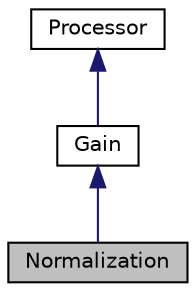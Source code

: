 digraph "Normalization"
{
 // LATEX_PDF_SIZE
  edge [fontname="Helvetica",fontsize="10",labelfontname="Helvetica",labelfontsize="10"];
  node [fontname="Helvetica",fontsize="10",shape=record];
  Node1 [label="Normalization",height=0.2,width=0.4,color="black", fillcolor="grey75", style="filled", fontcolor="black",tooltip="A sound normalization class that inherits from the Gain class.  This class has a public constructor t..."];
  Node2 -> Node1 [dir="back",color="midnightblue",fontsize="10",style="solid"];
  Node2 [label="Gain",height=0.2,width=0.4,color="black", fillcolor="white", style="filled",URL="$d7/d1e/classGain.html",tooltip="A gain class that inherits from the Processor class.  This class has a public constructor that calls ..."];
  Node3 -> Node2 [dir="back",color="midnightblue",fontsize="10",style="solid"];
  Node3 [label="Processor",height=0.2,width=0.4,color="black", fillcolor="white", style="filled",URL="$db/d9f/classProcessor.html",tooltip="A Processor parent class.  This class has a public constructor that initializes the sample...."];
}
